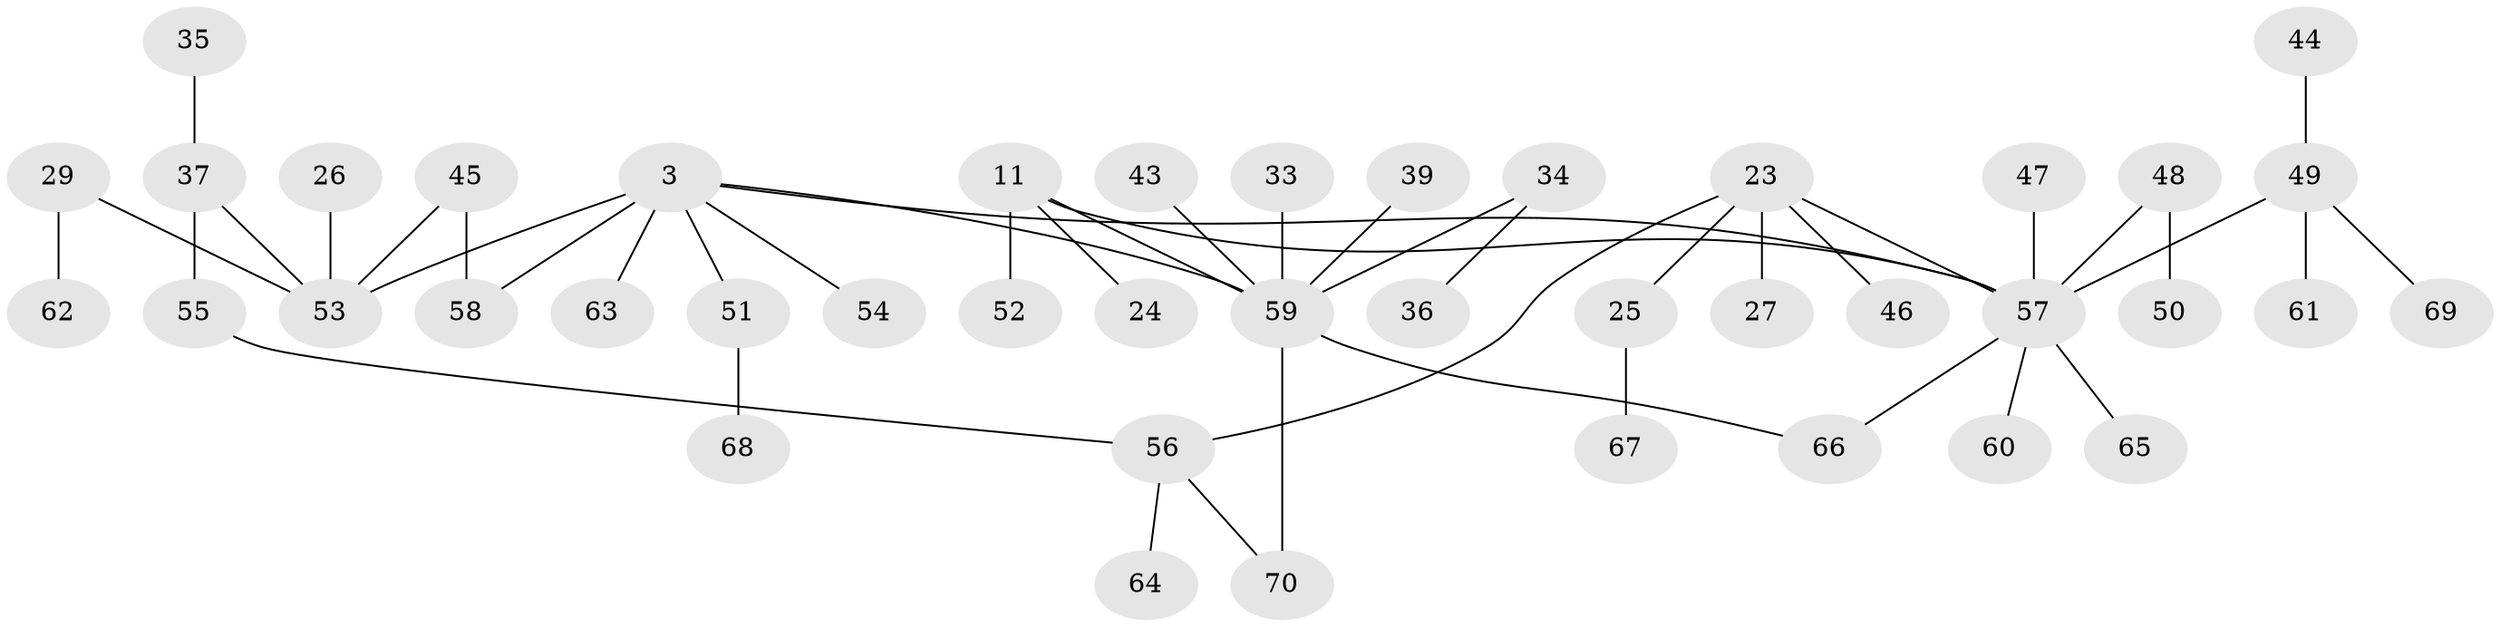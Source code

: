 // original degree distribution, {3: 0.12857142857142856, 5: 0.07142857142857142, 6: 0.02857142857142857, 4: 0.08571428571428572, 2: 0.3142857142857143, 1: 0.37142857142857144}
// Generated by graph-tools (version 1.1) at 2025/44/03/04/25 21:44:47]
// undirected, 42 vertices, 46 edges
graph export_dot {
graph [start="1"]
  node [color=gray90,style=filled];
  3 [super="+2"];
  11;
  23 [super="+9"];
  24 [super="+12"];
  25;
  26;
  27;
  29;
  33 [super="+20"];
  34;
  35;
  36;
  37 [super="+13"];
  39;
  43;
  44;
  45;
  46;
  47;
  48;
  49 [super="+31+40"];
  50;
  51 [super="+22+38"];
  52 [super="+42"];
  53 [super="+5+10"];
  54;
  55 [super="+15"];
  56 [super="+19"];
  57 [super="+21+16+30+41"];
  58 [super="+1"];
  59 [super="+18+8+6+28+17"];
  60;
  61;
  62;
  63;
  64;
  65;
  66 [super="+32"];
  67;
  68;
  69;
  70;
  3 -- 54;
  3 -- 58 [weight=2];
  3 -- 63;
  3 -- 53;
  3 -- 57;
  3 -- 59;
  3 -- 51;
  11 -- 52 [weight=2];
  11 -- 57;
  11 -- 59;
  11 -- 24;
  23 -- 27;
  23 -- 25;
  23 -- 46;
  23 -- 57;
  23 -- 56;
  25 -- 67;
  26 -- 53;
  29 -- 62;
  29 -- 53;
  33 -- 59 [weight=3];
  34 -- 36;
  34 -- 59;
  35 -- 37;
  37 -- 53 [weight=2];
  37 -- 55;
  39 -- 59;
  43 -- 59;
  44 -- 49;
  45 -- 58;
  45 -- 53;
  47 -- 57;
  48 -- 50;
  48 -- 57;
  49 -- 61;
  49 -- 69;
  49 -- 57;
  51 -- 68;
  55 -- 56;
  56 -- 64;
  56 -- 70;
  57 -- 65;
  57 -- 66;
  57 -- 60;
  59 -- 70;
  59 -- 66;
}
